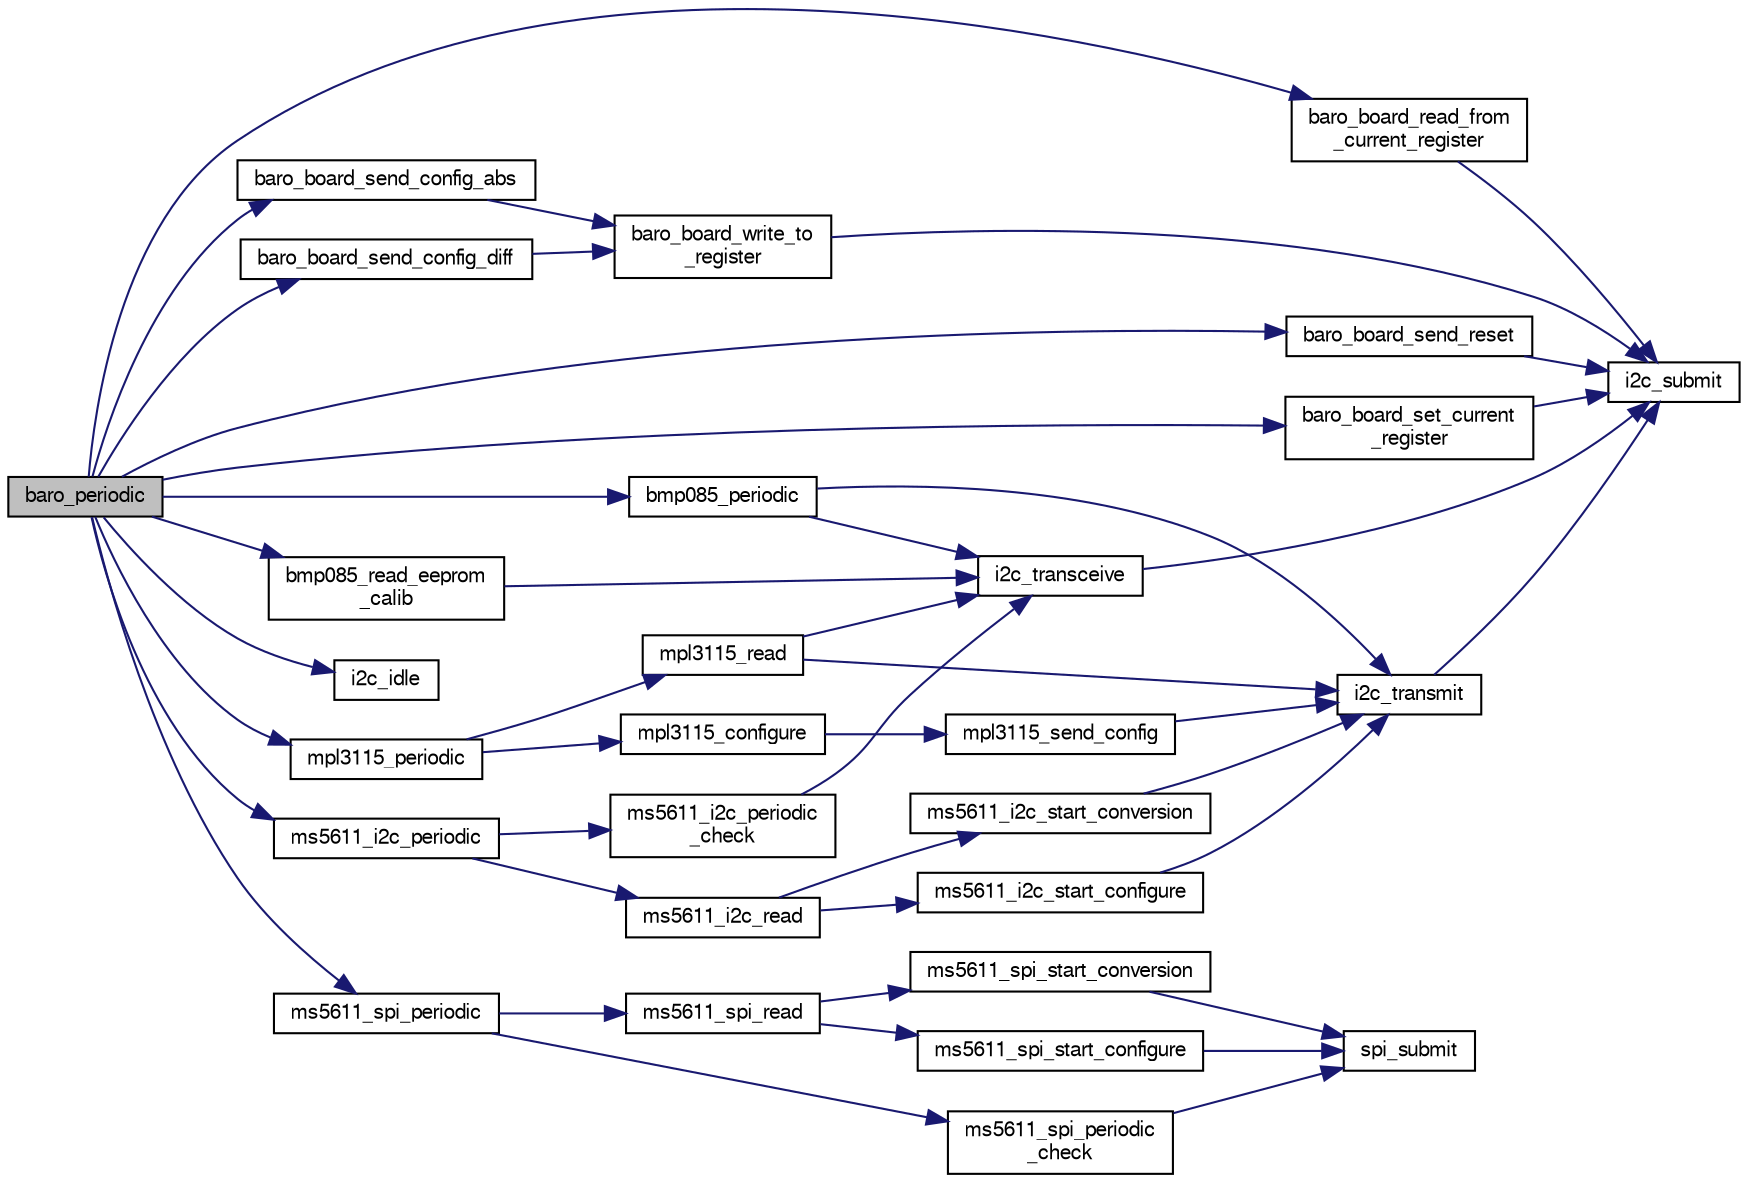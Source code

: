 digraph "baro_periodic"
{
  edge [fontname="FreeSans",fontsize="10",labelfontname="FreeSans",labelfontsize="10"];
  node [fontname="FreeSans",fontsize="10",shape=record];
  rankdir="LR";
  Node1 [label="baro_periodic",height=0.2,width=0.4,color="black", fillcolor="grey75", style="filled", fontcolor="black"];
  Node1 -> Node2 [color="midnightblue",fontsize="10",style="solid",fontname="FreeSans"];
  Node2 [label="baro_board_read_from\l_current_register",height=0.2,width=0.4,color="black", fillcolor="white", style="filled",URL="$lisa__l_2baro__board_8c.html#a91e7585497fa861959910aa79a06c95a"];
  Node2 -> Node3 [color="midnightblue",fontsize="10",style="solid",fontname="FreeSans"];
  Node3 [label="i2c_submit",height=0.2,width=0.4,color="black", fillcolor="white", style="filled",URL="$group__i2c.html#ga4eed48e542a9c71b93372f5a38d7e367",tooltip="Submit a I2C transaction. "];
  Node1 -> Node4 [color="midnightblue",fontsize="10",style="solid",fontname="FreeSans"];
  Node4 [label="baro_board_send_config_abs",height=0.2,width=0.4,color="black", fillcolor="white", style="filled",URL="$lisa__l_2baro__board_8c.html#a50dada9f7353526950b740090bbf6728"];
  Node4 -> Node5 [color="midnightblue",fontsize="10",style="solid",fontname="FreeSans"];
  Node5 [label="baro_board_write_to\l_register",height=0.2,width=0.4,color="black", fillcolor="white", style="filled",URL="$lisa__l_2baro__board_8c.html#a6c5d28296d0273908662b993468d73cb"];
  Node5 -> Node3 [color="midnightblue",fontsize="10",style="solid",fontname="FreeSans"];
  Node1 -> Node6 [color="midnightblue",fontsize="10",style="solid",fontname="FreeSans"];
  Node6 [label="baro_board_send_config_diff",height=0.2,width=0.4,color="black", fillcolor="white", style="filled",URL="$lisa__l_2baro__board_8c.html#a2fa4b2580e3835ed8ab3e5ad82051f2e"];
  Node6 -> Node5 [color="midnightblue",fontsize="10",style="solid",fontname="FreeSans"];
  Node1 -> Node7 [color="midnightblue",fontsize="10",style="solid",fontname="FreeSans"];
  Node7 [label="baro_board_send_reset",height=0.2,width=0.4,color="black", fillcolor="white", style="filled",URL="$lisa__l_2baro__board_8c.html#a0142e6ef7cb26ef8fc63b27b0a3f055f"];
  Node7 -> Node3 [color="midnightblue",fontsize="10",style="solid",fontname="FreeSans"];
  Node1 -> Node8 [color="midnightblue",fontsize="10",style="solid",fontname="FreeSans"];
  Node8 [label="baro_board_set_current\l_register",height=0.2,width=0.4,color="black", fillcolor="white", style="filled",URL="$lisa__l_2baro__board_8c.html#ae280d0cac96760be078c903045aee6c6"];
  Node8 -> Node3 [color="midnightblue",fontsize="10",style="solid",fontname="FreeSans"];
  Node1 -> Node9 [color="midnightblue",fontsize="10",style="solid",fontname="FreeSans"];
  Node9 [label="bmp085_periodic",height=0.2,width=0.4,color="black", fillcolor="white", style="filled",URL="$bmp085_8c.html#ad6fe03b188457ab22e7e81f0712c9afb",tooltip="Start new measurement if idle or read temp/pressure. "];
  Node9 -> Node10 [color="midnightblue",fontsize="10",style="solid",fontname="FreeSans"];
  Node10 [label="i2c_transmit",height=0.2,width=0.4,color="black", fillcolor="white", style="filled",URL="$group__i2c.html#ga54405aa058f14a143b8b1b5380015927",tooltip="Submit a write only transaction. "];
  Node10 -> Node3 [color="midnightblue",fontsize="10",style="solid",fontname="FreeSans"];
  Node9 -> Node11 [color="midnightblue",fontsize="10",style="solid",fontname="FreeSans"];
  Node11 [label="i2c_transceive",height=0.2,width=0.4,color="black", fillcolor="white", style="filled",URL="$group__i2c.html#gafb731922c9fb73255aa4cc11e34bfbd6",tooltip="Submit a write/read transaction. "];
  Node11 -> Node3 [color="midnightblue",fontsize="10",style="solid",fontname="FreeSans"];
  Node1 -> Node12 [color="midnightblue",fontsize="10",style="solid",fontname="FreeSans"];
  Node12 [label="bmp085_read_eeprom\l_calib",height=0.2,width=0.4,color="black", fillcolor="white", style="filled",URL="$bmp085_8c.html#a96cbcc561ed98d124a49fcd60b701fb6"];
  Node12 -> Node11 [color="midnightblue",fontsize="10",style="solid",fontname="FreeSans"];
  Node1 -> Node13 [color="midnightblue",fontsize="10",style="solid",fontname="FreeSans"];
  Node13 [label="i2c_idle",height=0.2,width=0.4,color="black", fillcolor="white", style="filled",URL="$group__i2c.html#ga5ca96421128d944b576fe84bfce9b0c7",tooltip="Check if I2C bus is idle. "];
  Node1 -> Node14 [color="midnightblue",fontsize="10",style="solid",fontname="FreeSans"];
  Node14 [label="mpl3115_periodic",height=0.2,width=0.4,color="black", fillcolor="white", style="filled",URL="$mpl3115_8c.html#a82e215609eadefc64ac7198d2a1db1b6"];
  Node14 -> Node15 [color="midnightblue",fontsize="10",style="solid",fontname="FreeSans"];
  Node15 [label="mpl3115_read",height=0.2,width=0.4,color="black", fillcolor="white", style="filled",URL="$mpl3115_8c.html#a21b5d8a3190ba276c719f13436904935"];
  Node15 -> Node11 [color="midnightblue",fontsize="10",style="solid",fontname="FreeSans"];
  Node15 -> Node10 [color="midnightblue",fontsize="10",style="solid",fontname="FreeSans"];
  Node14 -> Node16 [color="midnightblue",fontsize="10",style="solid",fontname="FreeSans"];
  Node16 [label="mpl3115_configure",height=0.2,width=0.4,color="black", fillcolor="white", style="filled",URL="$mpl3115_8c.html#a9ada79887b547d1129b0f5747cb58b2c"];
  Node16 -> Node17 [color="midnightblue",fontsize="10",style="solid",fontname="FreeSans"];
  Node17 [label="mpl3115_send_config",height=0.2,width=0.4,color="black", fillcolor="white", style="filled",URL="$mpl3115_8c.html#a80658dd7fabf4e646e9de5c1547d85aa"];
  Node17 -> Node10 [color="midnightblue",fontsize="10",style="solid",fontname="FreeSans"];
  Node1 -> Node18 [color="midnightblue",fontsize="10",style="solid",fontname="FreeSans"];
  Node18 [label="ms5611_i2c_periodic",height=0.2,width=0.4,color="black", fillcolor="white", style="filled",URL="$ms5611__i2c_8h.html#a6414dbf9e064f7a370447b1002eaa7b9",tooltip="convenience function "];
  Node18 -> Node19 [color="midnightblue",fontsize="10",style="solid",fontname="FreeSans"];
  Node19 [label="ms5611_i2c_read",height=0.2,width=0.4,color="black", fillcolor="white", style="filled",URL="$ms5611__i2c_8h.html#a5b15a903dc0ac45e598280f1c87953e9",tooltip="convenience function to trigger new measurement. "];
  Node19 -> Node20 [color="midnightblue",fontsize="10",style="solid",fontname="FreeSans"];
  Node20 [label="ms5611_i2c_start_conversion",height=0.2,width=0.4,color="black", fillcolor="white", style="filled",URL="$ms5611__i2c_8h.html#aa7ea4f69e5b5ff916ac4571219d829e1"];
  Node20 -> Node10 [color="midnightblue",fontsize="10",style="solid",fontname="FreeSans"];
  Node19 -> Node21 [color="midnightblue",fontsize="10",style="solid",fontname="FreeSans"];
  Node21 [label="ms5611_i2c_start_configure",height=0.2,width=0.4,color="black", fillcolor="white", style="filled",URL="$ms5611__i2c_8h.html#aede904dca434d648c441a0f51d9850af"];
  Node21 -> Node10 [color="midnightblue",fontsize="10",style="solid",fontname="FreeSans"];
  Node18 -> Node22 [color="midnightblue",fontsize="10",style="solid",fontname="FreeSans"];
  Node22 [label="ms5611_i2c_periodic\l_check",height=0.2,width=0.4,color="black", fillcolor="white", style="filled",URL="$ms5611__i2c_8h.html#a45123afce6b944dbe03552035e6b6e5e",tooltip="Periodic function to ensure proper delay after triggering reset or conversion. "];
  Node22 -> Node11 [color="midnightblue",fontsize="10",style="solid",fontname="FreeSans"];
  Node1 -> Node23 [color="midnightblue",fontsize="10",style="solid",fontname="FreeSans"];
  Node23 [label="ms5611_spi_periodic",height=0.2,width=0.4,color="black", fillcolor="white", style="filled",URL="$ms5611__spi_8h.html#a950b89b21f5e7b97df350ec56ed1bdc9",tooltip="convenience function "];
  Node23 -> Node24 [color="midnightblue",fontsize="10",style="solid",fontname="FreeSans"];
  Node24 [label="ms5611_spi_read",height=0.2,width=0.4,color="black", fillcolor="white", style="filled",URL="$ms5611__spi_8h.html#ad675f17b7fb527f6170b5a18bf09b5bd",tooltip="convenience function to trigger new measurement. "];
  Node24 -> Node25 [color="midnightblue",fontsize="10",style="solid",fontname="FreeSans"];
  Node25 [label="ms5611_spi_start_conversion",height=0.2,width=0.4,color="black", fillcolor="white", style="filled",URL="$ms5611__spi_8h.html#a82e1cf6372b20fbfd4ec58f4cc8e58b9"];
  Node25 -> Node26 [color="midnightblue",fontsize="10",style="solid",fontname="FreeSans"];
  Node26 [label="spi_submit",height=0.2,width=0.4,color="black", fillcolor="white", style="filled",URL="$group__spi.html#ga5d383931766cb373ebad0b8bc26d439d",tooltip="Submit SPI transaction. "];
  Node24 -> Node27 [color="midnightblue",fontsize="10",style="solid",fontname="FreeSans"];
  Node27 [label="ms5611_spi_start_configure",height=0.2,width=0.4,color="black", fillcolor="white", style="filled",URL="$ms5611__spi_8h.html#a23682a3c5d36bc1c95f61b80ab101b53"];
  Node27 -> Node26 [color="midnightblue",fontsize="10",style="solid",fontname="FreeSans"];
  Node23 -> Node28 [color="midnightblue",fontsize="10",style="solid",fontname="FreeSans"];
  Node28 [label="ms5611_spi_periodic\l_check",height=0.2,width=0.4,color="black", fillcolor="white", style="filled",URL="$ms5611__spi_8h.html#ab46a8e3a6d57f0c4b1368abbb786f905",tooltip="Periodic function to ensure proper delay after triggering reset or conversion. "];
  Node28 -> Node26 [color="midnightblue",fontsize="10",style="solid",fontname="FreeSans"];
}
